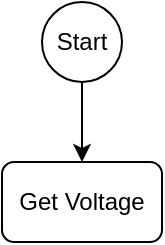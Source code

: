 <mxfile>
    <diagram id="3e1jLjef1v0j8_kJ3U3C" name="Highest Level">
        <mxGraphModel dx="664" dy="645" grid="1" gridSize="10" guides="1" tooltips="1" connect="1" arrows="1" fold="1" page="0" pageScale="1" pageWidth="850" pageHeight="1100" background="none" math="0" shadow="0">
            <root>
                <mxCell id="0"/>
                <mxCell id="1" parent="0"/>
                <mxCell id="4" style="edgeStyle=orthogonalEdgeStyle;rounded=0;orthogonalLoop=1;jettySize=auto;html=1;exitX=0.5;exitY=1;exitDx=0;exitDy=0;entryX=0.5;entryY=0;entryDx=0;entryDy=0;" parent="1" source="2" target="6" edge="1">
                    <mxGeometry relative="1" as="geometry">
                        <mxPoint x="260" y="240" as="targetPoint"/>
                    </mxGeometry>
                </mxCell>
                <mxCell id="2" value="Start" style="ellipse;whiteSpace=wrap;html=1;aspect=fixed;" parent="1" vertex="1">
                    <mxGeometry x="220" y="160" width="40" height="40" as="geometry"/>
                </mxCell>
                <mxCell id="6" value="Get Voltage" style="rounded=1;whiteSpace=wrap;html=1;" parent="1" vertex="1">
                    <mxGeometry x="200" y="240" width="80" height="40" as="geometry"/>
                </mxCell>
            </root>
        </mxGraphModel>
    </diagram>
    <diagram id="rPDMLIR5n8UgddFflbW2" name="420 Level">
        &#xa;
        <mxGraphModel dx="1204" dy="802" grid="1" gridSize="10" guides="1" tooltips="1" connect="1" arrows="1" fold="1" page="1" pageScale="1" pageWidth="850" pageHeight="1100" math="0" shadow="0">
            &#xa;
            <root>
                &#xa;
                <mxCell id="FMfHB6c5--Q5j2hT52Av-0"/>
                &#xa;
                <mxCell id="FMfHB6c5--Q5j2hT52Av-1" parent="FMfHB6c5--Q5j2hT52Av-0"/>
                &#xa;
            </root>
            &#xa;
        </mxGraphModel>
        &#xa;
    </diagram>
</mxfile>
